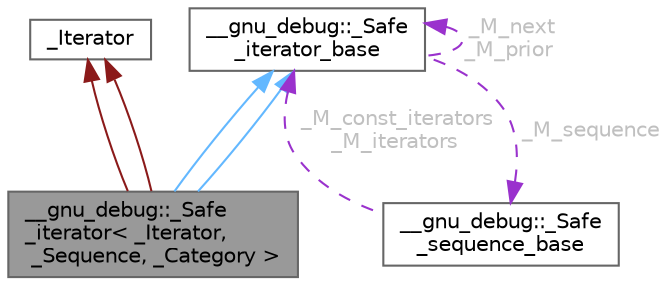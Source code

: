 digraph "__gnu_debug::_Safe_iterator&lt; _Iterator, _Sequence, _Category &gt;"
{
 // LATEX_PDF_SIZE
  bgcolor="transparent";
  edge [fontname=Helvetica,fontsize=10,labelfontname=Helvetica,labelfontsize=10];
  node [fontname=Helvetica,fontsize=10,shape=box,height=0.2,width=0.4];
  Node1 [id="Node000001",label="__gnu_debug::_Safe\l_iterator\< _Iterator,\l _Sequence, _Category \>",height=0.2,width=0.4,color="gray40", fillcolor="grey60", style="filled", fontcolor="black",tooltip="Safe iterator wrapper."];
  Node2 -> Node1 [id="edge1_Node000001_Node000002",dir="back",color="firebrick4",style="solid",tooltip=" "];
  Node2 [id="Node000002",label="_Iterator",height=0.2,width=0.4,color="gray40", fillcolor="white", style="filled",tooltip=" "];
  Node3 -> Node1 [id="edge2_Node000001_Node000003",dir="back",color="steelblue1",style="solid",tooltip=" "];
  Node3 [id="Node000003",label="__gnu_debug::_Safe\l_iterator_base",height=0.2,width=0.4,color="gray40", fillcolor="white", style="filled",URL="$class____gnu__debug_1_1___safe__iterator__base.html",tooltip="Basic functionality for a safe iterator."];
  Node4 -> Node3 [id="edge3_Node000003_Node000004",dir="back",color="darkorchid3",style="dashed",tooltip=" ",label=" _M_sequence",fontcolor="grey" ];
  Node4 [id="Node000004",label="__gnu_debug::_Safe\l_sequence_base",height=0.2,width=0.4,color="gray40", fillcolor="white", style="filled",URL="$class____gnu__debug_1_1___safe__sequence__base.html",tooltip="Base class that supports tracking of iterators that reference a sequence."];
  Node3 -> Node4 [id="edge4_Node000004_Node000003",dir="back",color="darkorchid3",style="dashed",tooltip=" ",label=" _M_const_iterators\n_M_iterators",fontcolor="grey" ];
  Node3 -> Node3 [id="edge5_Node000003_Node000003",dir="back",color="darkorchid3",style="dashed",tooltip=" ",label=" _M_next\n_M_prior",fontcolor="grey" ];
  Node2 -> Node1 [id="edge6_Node000001_Node000002",dir="back",color="firebrick4",style="solid",tooltip=" "];
  Node3 -> Node1 [id="edge7_Node000001_Node000003",dir="back",color="steelblue1",style="solid",tooltip=" "];
}
